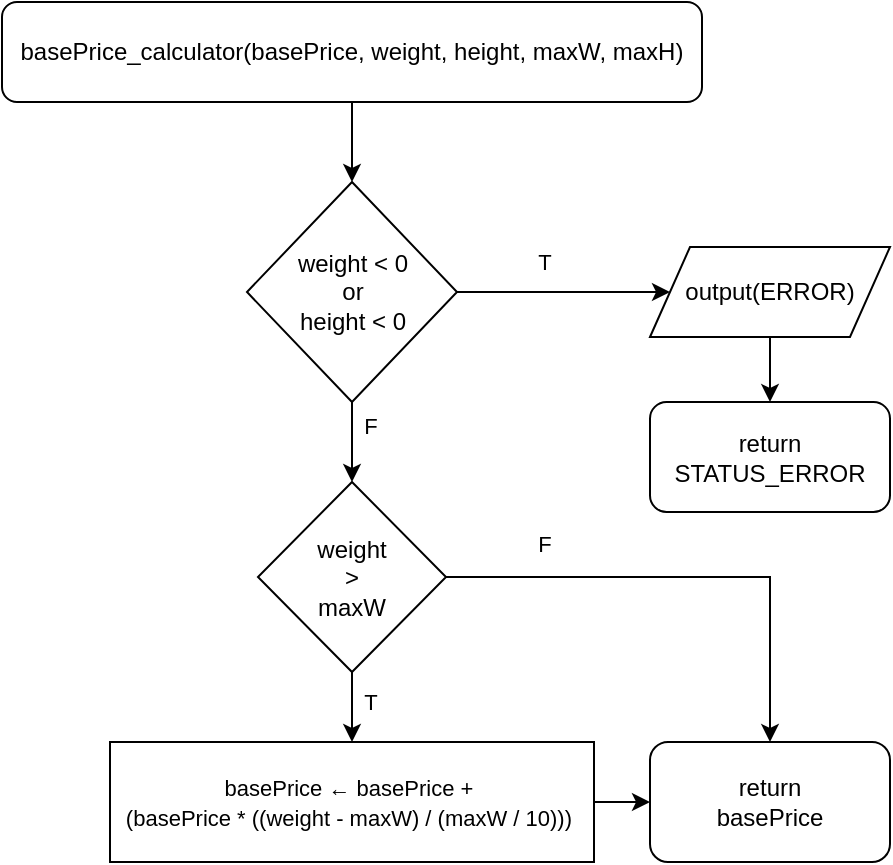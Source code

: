 <mxfile version="26.2.15">
  <diagram name="Page-1" id="GG1SxocVPvn_eUk72Hho">
    <mxGraphModel dx="772" dy="509" grid="1" gridSize="10" guides="1" tooltips="1" connect="1" arrows="1" fold="1" page="1" pageScale="1" pageWidth="850" pageHeight="1100" math="0" shadow="0">
      <root>
        <mxCell id="0" />
        <mxCell id="1" parent="0" />
        <mxCell id="Y_2wrBofRGL3zR3UtONp-7" style="edgeStyle=orthogonalEdgeStyle;rounded=0;orthogonalLoop=1;jettySize=auto;html=1;exitX=0.5;exitY=1;exitDx=0;exitDy=0;entryX=0.5;entryY=0;entryDx=0;entryDy=0;" edge="1" parent="1" source="Y_2wrBofRGL3zR3UtONp-1" target="Y_2wrBofRGL3zR3UtONp-2">
          <mxGeometry relative="1" as="geometry" />
        </mxCell>
        <mxCell id="Y_2wrBofRGL3zR3UtONp-1" value="basePrice_calculator(basePrice, weight, height, maxW, maxH)" style="rounded=1;whiteSpace=wrap;html=1;" vertex="1" parent="1">
          <mxGeometry x="246" y="70" width="350" height="50" as="geometry" />
        </mxCell>
        <mxCell id="Y_2wrBofRGL3zR3UtONp-5" style="edgeStyle=orthogonalEdgeStyle;rounded=0;orthogonalLoop=1;jettySize=auto;html=1;exitX=1;exitY=0.5;exitDx=0;exitDy=0;entryX=0;entryY=0.5;entryDx=0;entryDy=0;" edge="1" parent="1" source="Y_2wrBofRGL3zR3UtONp-2" target="Y_2wrBofRGL3zR3UtONp-4">
          <mxGeometry relative="1" as="geometry" />
        </mxCell>
        <mxCell id="Y_2wrBofRGL3zR3UtONp-15" value="T" style="edgeLabel;html=1;align=center;verticalAlign=middle;resizable=0;points=[];" vertex="1" connectable="0" parent="Y_2wrBofRGL3zR3UtONp-5">
          <mxGeometry x="-0.202" y="1" relative="1" as="geometry">
            <mxPoint x="1" y="-14" as="offset" />
          </mxGeometry>
        </mxCell>
        <mxCell id="Y_2wrBofRGL3zR3UtONp-10" style="edgeStyle=orthogonalEdgeStyle;rounded=0;orthogonalLoop=1;jettySize=auto;html=1;exitX=0.5;exitY=1;exitDx=0;exitDy=0;entryX=0.5;entryY=0;entryDx=0;entryDy=0;" edge="1" parent="1" source="Y_2wrBofRGL3zR3UtONp-2" target="Y_2wrBofRGL3zR3UtONp-9">
          <mxGeometry relative="1" as="geometry" />
        </mxCell>
        <mxCell id="Y_2wrBofRGL3zR3UtONp-16" value="F" style="edgeLabel;html=1;align=center;verticalAlign=middle;resizable=0;points=[];" vertex="1" connectable="0" parent="Y_2wrBofRGL3zR3UtONp-10">
          <mxGeometry x="-0.417" relative="1" as="geometry">
            <mxPoint x="9" as="offset" />
          </mxGeometry>
        </mxCell>
        <mxCell id="Y_2wrBofRGL3zR3UtONp-2" value="weight &amp;lt; 0&lt;div&gt;or&lt;/div&gt;&lt;div&gt;height &amp;lt; 0&lt;/div&gt;" style="rhombus;whiteSpace=wrap;html=1;" vertex="1" parent="1">
          <mxGeometry x="368.5" y="160" width="105" height="110" as="geometry" />
        </mxCell>
        <mxCell id="Y_2wrBofRGL3zR3UtONp-3" value="return STATUS_ERROR" style="rounded=1;whiteSpace=wrap;html=1;" vertex="1" parent="1">
          <mxGeometry x="570" y="270" width="120" height="55" as="geometry" />
        </mxCell>
        <mxCell id="Y_2wrBofRGL3zR3UtONp-6" style="edgeStyle=orthogonalEdgeStyle;rounded=0;orthogonalLoop=1;jettySize=auto;html=1;exitX=0.5;exitY=1;exitDx=0;exitDy=0;entryX=0.5;entryY=0;entryDx=0;entryDy=0;" edge="1" parent="1" source="Y_2wrBofRGL3zR3UtONp-4" target="Y_2wrBofRGL3zR3UtONp-3">
          <mxGeometry relative="1" as="geometry" />
        </mxCell>
        <mxCell id="Y_2wrBofRGL3zR3UtONp-4" value="output(ERROR)" style="shape=parallelogram;perimeter=parallelogramPerimeter;whiteSpace=wrap;html=1;fixedSize=1;" vertex="1" parent="1">
          <mxGeometry x="570" y="192.5" width="120" height="45" as="geometry" />
        </mxCell>
        <mxCell id="Y_2wrBofRGL3zR3UtONp-14" style="edgeStyle=orthogonalEdgeStyle;rounded=0;orthogonalLoop=1;jettySize=auto;html=1;exitX=1;exitY=0.5;exitDx=0;exitDy=0;entryX=0;entryY=0.5;entryDx=0;entryDy=0;" edge="1" parent="1" source="Y_2wrBofRGL3zR3UtONp-8" target="Y_2wrBofRGL3zR3UtONp-12">
          <mxGeometry relative="1" as="geometry" />
        </mxCell>
        <mxCell id="Y_2wrBofRGL3zR3UtONp-8" value="&lt;font style=&quot;font-size: 11px;&quot;&gt;basePrice&amp;nbsp;← basePrice +&amp;nbsp;&lt;/font&gt;&lt;div&gt;&lt;font style=&quot;font-size: 11px;&quot;&gt;(basePrice * ((weight - maxW) / (maxW / 10)))&amp;nbsp;&lt;/font&gt;&lt;/div&gt;" style="rounded=0;whiteSpace=wrap;html=1;" vertex="1" parent="1">
          <mxGeometry x="300" y="440" width="242" height="60" as="geometry" />
        </mxCell>
        <mxCell id="Y_2wrBofRGL3zR3UtONp-11" style="edgeStyle=orthogonalEdgeStyle;rounded=0;orthogonalLoop=1;jettySize=auto;html=1;exitX=0.5;exitY=1;exitDx=0;exitDy=0;entryX=0.5;entryY=0;entryDx=0;entryDy=0;" edge="1" parent="1" source="Y_2wrBofRGL3zR3UtONp-9" target="Y_2wrBofRGL3zR3UtONp-8">
          <mxGeometry relative="1" as="geometry" />
        </mxCell>
        <mxCell id="Y_2wrBofRGL3zR3UtONp-18" value="T" style="edgeLabel;html=1;align=center;verticalAlign=middle;resizable=0;points=[];" vertex="1" connectable="0" parent="Y_2wrBofRGL3zR3UtONp-11">
          <mxGeometry x="0.009" y="-2" relative="1" as="geometry">
            <mxPoint x="11" y="-3" as="offset" />
          </mxGeometry>
        </mxCell>
        <mxCell id="Y_2wrBofRGL3zR3UtONp-13" style="edgeStyle=orthogonalEdgeStyle;rounded=0;orthogonalLoop=1;jettySize=auto;html=1;exitX=1;exitY=0.5;exitDx=0;exitDy=0;entryX=0.5;entryY=0;entryDx=0;entryDy=0;" edge="1" parent="1" source="Y_2wrBofRGL3zR3UtONp-9" target="Y_2wrBofRGL3zR3UtONp-12">
          <mxGeometry relative="1" as="geometry" />
        </mxCell>
        <mxCell id="Y_2wrBofRGL3zR3UtONp-17" value="F" style="edgeLabel;html=1;align=center;verticalAlign=middle;resizable=0;points=[];" vertex="1" connectable="0" parent="Y_2wrBofRGL3zR3UtONp-13">
          <mxGeometry x="-0.599" y="1" relative="1" as="geometry">
            <mxPoint y="-16" as="offset" />
          </mxGeometry>
        </mxCell>
        <mxCell id="Y_2wrBofRGL3zR3UtONp-9" value="weight&lt;div&gt;&lt;span style=&quot;background-color: transparent; color: light-dark(rgb(0, 0, 0), rgb(255, 255, 255));&quot;&gt;&amp;gt;&lt;/span&gt;&lt;div&gt;maxW&lt;/div&gt;&lt;/div&gt;" style="rhombus;whiteSpace=wrap;html=1;" vertex="1" parent="1">
          <mxGeometry x="374" y="310" width="94" height="95" as="geometry" />
        </mxCell>
        <mxCell id="Y_2wrBofRGL3zR3UtONp-12" value="return&lt;div&gt;basePrice&lt;/div&gt;" style="rounded=1;whiteSpace=wrap;html=1;" vertex="1" parent="1">
          <mxGeometry x="570" y="440" width="120" height="60" as="geometry" />
        </mxCell>
      </root>
    </mxGraphModel>
  </diagram>
</mxfile>
